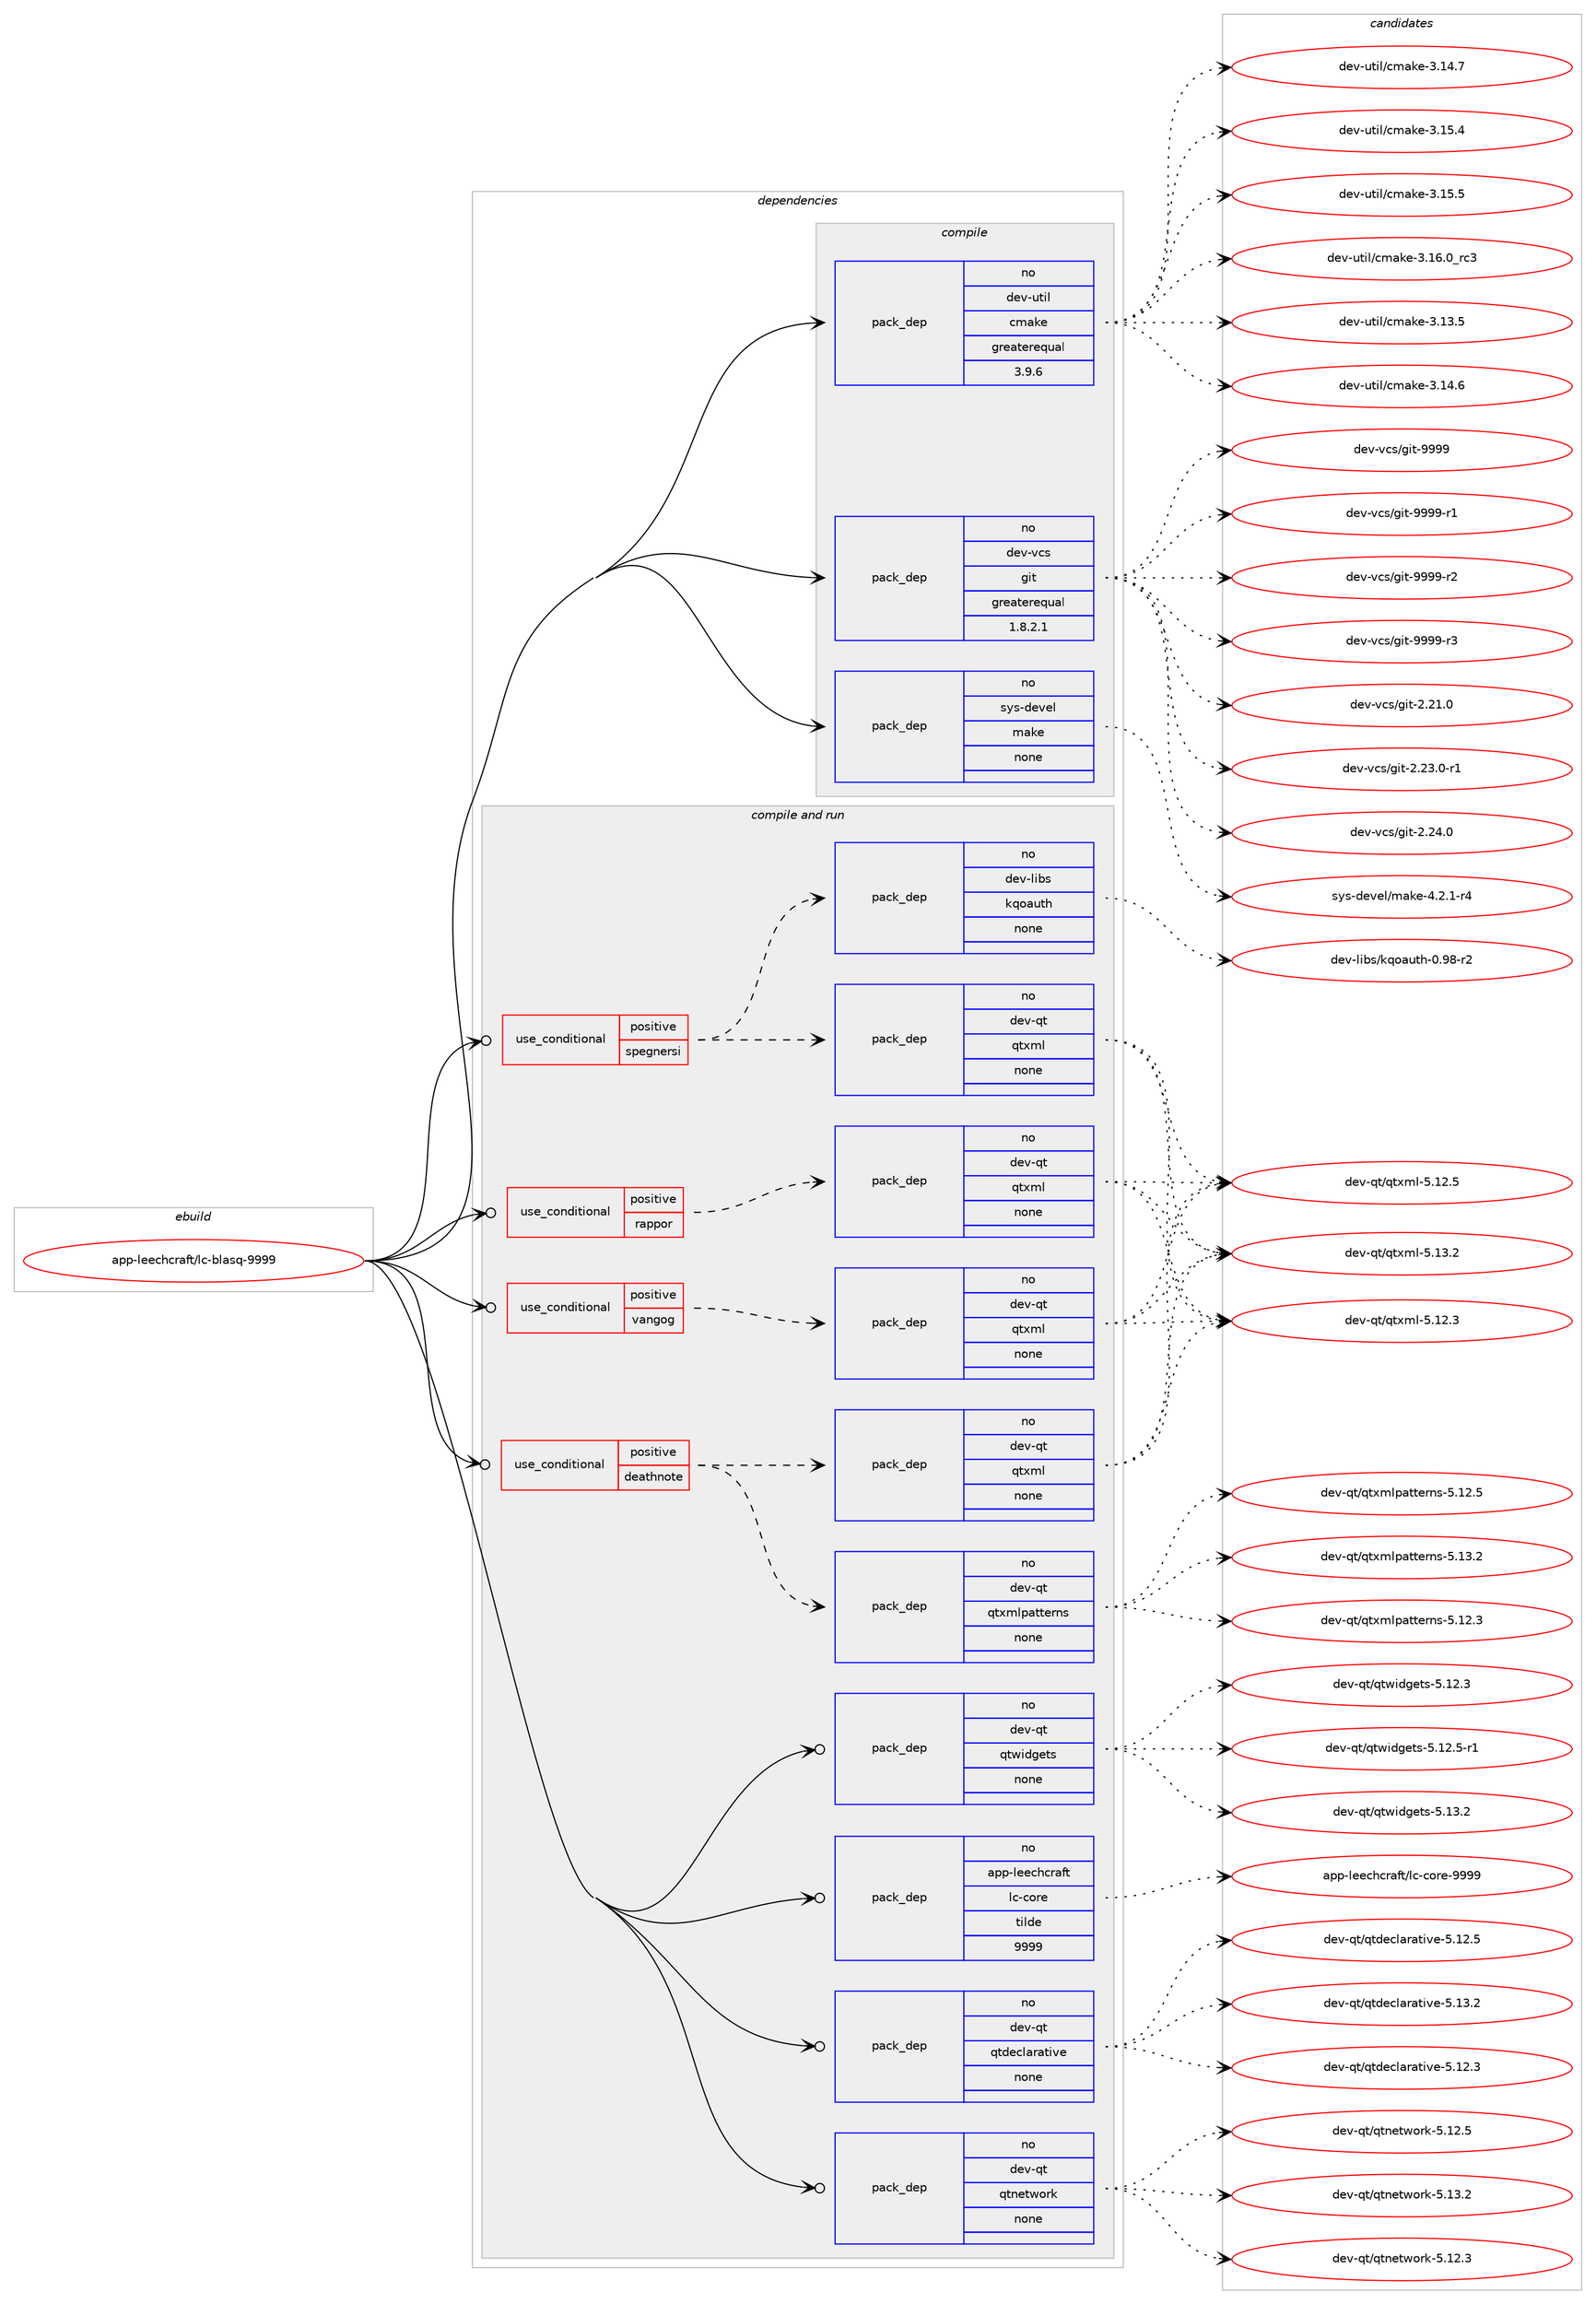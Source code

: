 digraph prolog {

# *************
# Graph options
# *************

newrank=true;
concentrate=true;
compound=true;
graph [rankdir=LR,fontname=Helvetica,fontsize=10,ranksep=1.5];#, ranksep=2.5, nodesep=0.2];
edge  [arrowhead=vee];
node  [fontname=Helvetica,fontsize=10];

# **********
# The ebuild
# **********

subgraph cluster_leftcol {
color=gray;
rank=same;
label=<<i>ebuild</i>>;
id [label="app-leechcraft/lc-blasq-9999", color=red, width=4, href="../app-leechcraft/lc-blasq-9999.svg"];
}

# ****************
# The dependencies
# ****************

subgraph cluster_midcol {
color=gray;
label=<<i>dependencies</i>>;
subgraph cluster_compile {
fillcolor="#eeeeee";
style=filled;
label=<<i>compile</i>>;
subgraph pack368823 {
dependency496405 [label=<<TABLE BORDER="0" CELLBORDER="1" CELLSPACING="0" CELLPADDING="4" WIDTH="220"><TR><TD ROWSPAN="6" CELLPADDING="30">pack_dep</TD></TR><TR><TD WIDTH="110">no</TD></TR><TR><TD>dev-util</TD></TR><TR><TD>cmake</TD></TR><TR><TD>greaterequal</TD></TR><TR><TD>3.9.6</TD></TR></TABLE>>, shape=none, color=blue];
}
id:e -> dependency496405:w [weight=20,style="solid",arrowhead="vee"];
subgraph pack368824 {
dependency496406 [label=<<TABLE BORDER="0" CELLBORDER="1" CELLSPACING="0" CELLPADDING="4" WIDTH="220"><TR><TD ROWSPAN="6" CELLPADDING="30">pack_dep</TD></TR><TR><TD WIDTH="110">no</TD></TR><TR><TD>dev-vcs</TD></TR><TR><TD>git</TD></TR><TR><TD>greaterequal</TD></TR><TR><TD>1.8.2.1</TD></TR></TABLE>>, shape=none, color=blue];
}
id:e -> dependency496406:w [weight=20,style="solid",arrowhead="vee"];
subgraph pack368825 {
dependency496407 [label=<<TABLE BORDER="0" CELLBORDER="1" CELLSPACING="0" CELLPADDING="4" WIDTH="220"><TR><TD ROWSPAN="6" CELLPADDING="30">pack_dep</TD></TR><TR><TD WIDTH="110">no</TD></TR><TR><TD>sys-devel</TD></TR><TR><TD>make</TD></TR><TR><TD>none</TD></TR><TR><TD></TD></TR></TABLE>>, shape=none, color=blue];
}
id:e -> dependency496407:w [weight=20,style="solid",arrowhead="vee"];
}
subgraph cluster_compileandrun {
fillcolor="#eeeeee";
style=filled;
label=<<i>compile and run</i>>;
subgraph cond118609 {
dependency496408 [label=<<TABLE BORDER="0" CELLBORDER="1" CELLSPACING="0" CELLPADDING="4"><TR><TD ROWSPAN="3" CELLPADDING="10">use_conditional</TD></TR><TR><TD>positive</TD></TR><TR><TD>deathnote</TD></TR></TABLE>>, shape=none, color=red];
subgraph pack368826 {
dependency496409 [label=<<TABLE BORDER="0" CELLBORDER="1" CELLSPACING="0" CELLPADDING="4" WIDTH="220"><TR><TD ROWSPAN="6" CELLPADDING="30">pack_dep</TD></TR><TR><TD WIDTH="110">no</TD></TR><TR><TD>dev-qt</TD></TR><TR><TD>qtxml</TD></TR><TR><TD>none</TD></TR><TR><TD></TD></TR></TABLE>>, shape=none, color=blue];
}
dependency496408:e -> dependency496409:w [weight=20,style="dashed",arrowhead="vee"];
subgraph pack368827 {
dependency496410 [label=<<TABLE BORDER="0" CELLBORDER="1" CELLSPACING="0" CELLPADDING="4" WIDTH="220"><TR><TD ROWSPAN="6" CELLPADDING="30">pack_dep</TD></TR><TR><TD WIDTH="110">no</TD></TR><TR><TD>dev-qt</TD></TR><TR><TD>qtxmlpatterns</TD></TR><TR><TD>none</TD></TR><TR><TD></TD></TR></TABLE>>, shape=none, color=blue];
}
dependency496408:e -> dependency496410:w [weight=20,style="dashed",arrowhead="vee"];
}
id:e -> dependency496408:w [weight=20,style="solid",arrowhead="odotvee"];
subgraph cond118610 {
dependency496411 [label=<<TABLE BORDER="0" CELLBORDER="1" CELLSPACING="0" CELLPADDING="4"><TR><TD ROWSPAN="3" CELLPADDING="10">use_conditional</TD></TR><TR><TD>positive</TD></TR><TR><TD>rappor</TD></TR></TABLE>>, shape=none, color=red];
subgraph pack368828 {
dependency496412 [label=<<TABLE BORDER="0" CELLBORDER="1" CELLSPACING="0" CELLPADDING="4" WIDTH="220"><TR><TD ROWSPAN="6" CELLPADDING="30">pack_dep</TD></TR><TR><TD WIDTH="110">no</TD></TR><TR><TD>dev-qt</TD></TR><TR><TD>qtxml</TD></TR><TR><TD>none</TD></TR><TR><TD></TD></TR></TABLE>>, shape=none, color=blue];
}
dependency496411:e -> dependency496412:w [weight=20,style="dashed",arrowhead="vee"];
}
id:e -> dependency496411:w [weight=20,style="solid",arrowhead="odotvee"];
subgraph cond118611 {
dependency496413 [label=<<TABLE BORDER="0" CELLBORDER="1" CELLSPACING="0" CELLPADDING="4"><TR><TD ROWSPAN="3" CELLPADDING="10">use_conditional</TD></TR><TR><TD>positive</TD></TR><TR><TD>spegnersi</TD></TR></TABLE>>, shape=none, color=red];
subgraph pack368829 {
dependency496414 [label=<<TABLE BORDER="0" CELLBORDER="1" CELLSPACING="0" CELLPADDING="4" WIDTH="220"><TR><TD ROWSPAN="6" CELLPADDING="30">pack_dep</TD></TR><TR><TD WIDTH="110">no</TD></TR><TR><TD>dev-libs</TD></TR><TR><TD>kqoauth</TD></TR><TR><TD>none</TD></TR><TR><TD></TD></TR></TABLE>>, shape=none, color=blue];
}
dependency496413:e -> dependency496414:w [weight=20,style="dashed",arrowhead="vee"];
subgraph pack368830 {
dependency496415 [label=<<TABLE BORDER="0" CELLBORDER="1" CELLSPACING="0" CELLPADDING="4" WIDTH="220"><TR><TD ROWSPAN="6" CELLPADDING="30">pack_dep</TD></TR><TR><TD WIDTH="110">no</TD></TR><TR><TD>dev-qt</TD></TR><TR><TD>qtxml</TD></TR><TR><TD>none</TD></TR><TR><TD></TD></TR></TABLE>>, shape=none, color=blue];
}
dependency496413:e -> dependency496415:w [weight=20,style="dashed",arrowhead="vee"];
}
id:e -> dependency496413:w [weight=20,style="solid",arrowhead="odotvee"];
subgraph cond118612 {
dependency496416 [label=<<TABLE BORDER="0" CELLBORDER="1" CELLSPACING="0" CELLPADDING="4"><TR><TD ROWSPAN="3" CELLPADDING="10">use_conditional</TD></TR><TR><TD>positive</TD></TR><TR><TD>vangog</TD></TR></TABLE>>, shape=none, color=red];
subgraph pack368831 {
dependency496417 [label=<<TABLE BORDER="0" CELLBORDER="1" CELLSPACING="0" CELLPADDING="4" WIDTH="220"><TR><TD ROWSPAN="6" CELLPADDING="30">pack_dep</TD></TR><TR><TD WIDTH="110">no</TD></TR><TR><TD>dev-qt</TD></TR><TR><TD>qtxml</TD></TR><TR><TD>none</TD></TR><TR><TD></TD></TR></TABLE>>, shape=none, color=blue];
}
dependency496416:e -> dependency496417:w [weight=20,style="dashed",arrowhead="vee"];
}
id:e -> dependency496416:w [weight=20,style="solid",arrowhead="odotvee"];
subgraph pack368832 {
dependency496418 [label=<<TABLE BORDER="0" CELLBORDER="1" CELLSPACING="0" CELLPADDING="4" WIDTH="220"><TR><TD ROWSPAN="6" CELLPADDING="30">pack_dep</TD></TR><TR><TD WIDTH="110">no</TD></TR><TR><TD>app-leechcraft</TD></TR><TR><TD>lc-core</TD></TR><TR><TD>tilde</TD></TR><TR><TD>9999</TD></TR></TABLE>>, shape=none, color=blue];
}
id:e -> dependency496418:w [weight=20,style="solid",arrowhead="odotvee"];
subgraph pack368833 {
dependency496419 [label=<<TABLE BORDER="0" CELLBORDER="1" CELLSPACING="0" CELLPADDING="4" WIDTH="220"><TR><TD ROWSPAN="6" CELLPADDING="30">pack_dep</TD></TR><TR><TD WIDTH="110">no</TD></TR><TR><TD>dev-qt</TD></TR><TR><TD>qtdeclarative</TD></TR><TR><TD>none</TD></TR><TR><TD></TD></TR></TABLE>>, shape=none, color=blue];
}
id:e -> dependency496419:w [weight=20,style="solid",arrowhead="odotvee"];
subgraph pack368834 {
dependency496420 [label=<<TABLE BORDER="0" CELLBORDER="1" CELLSPACING="0" CELLPADDING="4" WIDTH="220"><TR><TD ROWSPAN="6" CELLPADDING="30">pack_dep</TD></TR><TR><TD WIDTH="110">no</TD></TR><TR><TD>dev-qt</TD></TR><TR><TD>qtnetwork</TD></TR><TR><TD>none</TD></TR><TR><TD></TD></TR></TABLE>>, shape=none, color=blue];
}
id:e -> dependency496420:w [weight=20,style="solid",arrowhead="odotvee"];
subgraph pack368835 {
dependency496421 [label=<<TABLE BORDER="0" CELLBORDER="1" CELLSPACING="0" CELLPADDING="4" WIDTH="220"><TR><TD ROWSPAN="6" CELLPADDING="30">pack_dep</TD></TR><TR><TD WIDTH="110">no</TD></TR><TR><TD>dev-qt</TD></TR><TR><TD>qtwidgets</TD></TR><TR><TD>none</TD></TR><TR><TD></TD></TR></TABLE>>, shape=none, color=blue];
}
id:e -> dependency496421:w [weight=20,style="solid",arrowhead="odotvee"];
}
subgraph cluster_run {
fillcolor="#eeeeee";
style=filled;
label=<<i>run</i>>;
}
}

# **************
# The candidates
# **************

subgraph cluster_choices {
rank=same;
color=gray;
label=<<i>candidates</i>>;

subgraph choice368823 {
color=black;
nodesep=1;
choice1001011184511711610510847991099710710145514649514653 [label="dev-util/cmake-3.13.5", color=red, width=4,href="../dev-util/cmake-3.13.5.svg"];
choice1001011184511711610510847991099710710145514649524654 [label="dev-util/cmake-3.14.6", color=red, width=4,href="../dev-util/cmake-3.14.6.svg"];
choice1001011184511711610510847991099710710145514649524655 [label="dev-util/cmake-3.14.7", color=red, width=4,href="../dev-util/cmake-3.14.7.svg"];
choice1001011184511711610510847991099710710145514649534652 [label="dev-util/cmake-3.15.4", color=red, width=4,href="../dev-util/cmake-3.15.4.svg"];
choice1001011184511711610510847991099710710145514649534653 [label="dev-util/cmake-3.15.5", color=red, width=4,href="../dev-util/cmake-3.15.5.svg"];
choice1001011184511711610510847991099710710145514649544648951149951 [label="dev-util/cmake-3.16.0_rc3", color=red, width=4,href="../dev-util/cmake-3.16.0_rc3.svg"];
dependency496405:e -> choice1001011184511711610510847991099710710145514649514653:w [style=dotted,weight="100"];
dependency496405:e -> choice1001011184511711610510847991099710710145514649524654:w [style=dotted,weight="100"];
dependency496405:e -> choice1001011184511711610510847991099710710145514649524655:w [style=dotted,weight="100"];
dependency496405:e -> choice1001011184511711610510847991099710710145514649534652:w [style=dotted,weight="100"];
dependency496405:e -> choice1001011184511711610510847991099710710145514649534653:w [style=dotted,weight="100"];
dependency496405:e -> choice1001011184511711610510847991099710710145514649544648951149951:w [style=dotted,weight="100"];
}
subgraph choice368824 {
color=black;
nodesep=1;
choice10010111845118991154710310511645504650494648 [label="dev-vcs/git-2.21.0", color=red, width=4,href="../dev-vcs/git-2.21.0.svg"];
choice100101118451189911547103105116455046505146484511449 [label="dev-vcs/git-2.23.0-r1", color=red, width=4,href="../dev-vcs/git-2.23.0-r1.svg"];
choice10010111845118991154710310511645504650524648 [label="dev-vcs/git-2.24.0", color=red, width=4,href="../dev-vcs/git-2.24.0.svg"];
choice1001011184511899115471031051164557575757 [label="dev-vcs/git-9999", color=red, width=4,href="../dev-vcs/git-9999.svg"];
choice10010111845118991154710310511645575757574511449 [label="dev-vcs/git-9999-r1", color=red, width=4,href="../dev-vcs/git-9999-r1.svg"];
choice10010111845118991154710310511645575757574511450 [label="dev-vcs/git-9999-r2", color=red, width=4,href="../dev-vcs/git-9999-r2.svg"];
choice10010111845118991154710310511645575757574511451 [label="dev-vcs/git-9999-r3", color=red, width=4,href="../dev-vcs/git-9999-r3.svg"];
dependency496406:e -> choice10010111845118991154710310511645504650494648:w [style=dotted,weight="100"];
dependency496406:e -> choice100101118451189911547103105116455046505146484511449:w [style=dotted,weight="100"];
dependency496406:e -> choice10010111845118991154710310511645504650524648:w [style=dotted,weight="100"];
dependency496406:e -> choice1001011184511899115471031051164557575757:w [style=dotted,weight="100"];
dependency496406:e -> choice10010111845118991154710310511645575757574511449:w [style=dotted,weight="100"];
dependency496406:e -> choice10010111845118991154710310511645575757574511450:w [style=dotted,weight="100"];
dependency496406:e -> choice10010111845118991154710310511645575757574511451:w [style=dotted,weight="100"];
}
subgraph choice368825 {
color=black;
nodesep=1;
choice1151211154510010111810110847109971071014552465046494511452 [label="sys-devel/make-4.2.1-r4", color=red, width=4,href="../sys-devel/make-4.2.1-r4.svg"];
dependency496407:e -> choice1151211154510010111810110847109971071014552465046494511452:w [style=dotted,weight="100"];
}
subgraph choice368826 {
color=black;
nodesep=1;
choice100101118451131164711311612010910845534649504651 [label="dev-qt/qtxml-5.12.3", color=red, width=4,href="../dev-qt/qtxml-5.12.3.svg"];
choice100101118451131164711311612010910845534649504653 [label="dev-qt/qtxml-5.12.5", color=red, width=4,href="../dev-qt/qtxml-5.12.5.svg"];
choice100101118451131164711311612010910845534649514650 [label="dev-qt/qtxml-5.13.2", color=red, width=4,href="../dev-qt/qtxml-5.13.2.svg"];
dependency496409:e -> choice100101118451131164711311612010910845534649504651:w [style=dotted,weight="100"];
dependency496409:e -> choice100101118451131164711311612010910845534649504653:w [style=dotted,weight="100"];
dependency496409:e -> choice100101118451131164711311612010910845534649514650:w [style=dotted,weight="100"];
}
subgraph choice368827 {
color=black;
nodesep=1;
choice10010111845113116471131161201091081129711611610111411011545534649504651 [label="dev-qt/qtxmlpatterns-5.12.3", color=red, width=4,href="../dev-qt/qtxmlpatterns-5.12.3.svg"];
choice10010111845113116471131161201091081129711611610111411011545534649504653 [label="dev-qt/qtxmlpatterns-5.12.5", color=red, width=4,href="../dev-qt/qtxmlpatterns-5.12.5.svg"];
choice10010111845113116471131161201091081129711611610111411011545534649514650 [label="dev-qt/qtxmlpatterns-5.13.2", color=red, width=4,href="../dev-qt/qtxmlpatterns-5.13.2.svg"];
dependency496410:e -> choice10010111845113116471131161201091081129711611610111411011545534649504651:w [style=dotted,weight="100"];
dependency496410:e -> choice10010111845113116471131161201091081129711611610111411011545534649504653:w [style=dotted,weight="100"];
dependency496410:e -> choice10010111845113116471131161201091081129711611610111411011545534649514650:w [style=dotted,weight="100"];
}
subgraph choice368828 {
color=black;
nodesep=1;
choice100101118451131164711311612010910845534649504651 [label="dev-qt/qtxml-5.12.3", color=red, width=4,href="../dev-qt/qtxml-5.12.3.svg"];
choice100101118451131164711311612010910845534649504653 [label="dev-qt/qtxml-5.12.5", color=red, width=4,href="../dev-qt/qtxml-5.12.5.svg"];
choice100101118451131164711311612010910845534649514650 [label="dev-qt/qtxml-5.13.2", color=red, width=4,href="../dev-qt/qtxml-5.13.2.svg"];
dependency496412:e -> choice100101118451131164711311612010910845534649504651:w [style=dotted,weight="100"];
dependency496412:e -> choice100101118451131164711311612010910845534649504653:w [style=dotted,weight="100"];
dependency496412:e -> choice100101118451131164711311612010910845534649514650:w [style=dotted,weight="100"];
}
subgraph choice368829 {
color=black;
nodesep=1;
choice1001011184510810598115471071131119711711610445484657564511450 [label="dev-libs/kqoauth-0.98-r2", color=red, width=4,href="../dev-libs/kqoauth-0.98-r2.svg"];
dependency496414:e -> choice1001011184510810598115471071131119711711610445484657564511450:w [style=dotted,weight="100"];
}
subgraph choice368830 {
color=black;
nodesep=1;
choice100101118451131164711311612010910845534649504651 [label="dev-qt/qtxml-5.12.3", color=red, width=4,href="../dev-qt/qtxml-5.12.3.svg"];
choice100101118451131164711311612010910845534649504653 [label="dev-qt/qtxml-5.12.5", color=red, width=4,href="../dev-qt/qtxml-5.12.5.svg"];
choice100101118451131164711311612010910845534649514650 [label="dev-qt/qtxml-5.13.2", color=red, width=4,href="../dev-qt/qtxml-5.13.2.svg"];
dependency496415:e -> choice100101118451131164711311612010910845534649504651:w [style=dotted,weight="100"];
dependency496415:e -> choice100101118451131164711311612010910845534649504653:w [style=dotted,weight="100"];
dependency496415:e -> choice100101118451131164711311612010910845534649514650:w [style=dotted,weight="100"];
}
subgraph choice368831 {
color=black;
nodesep=1;
choice100101118451131164711311612010910845534649504651 [label="dev-qt/qtxml-5.12.3", color=red, width=4,href="../dev-qt/qtxml-5.12.3.svg"];
choice100101118451131164711311612010910845534649504653 [label="dev-qt/qtxml-5.12.5", color=red, width=4,href="../dev-qt/qtxml-5.12.5.svg"];
choice100101118451131164711311612010910845534649514650 [label="dev-qt/qtxml-5.13.2", color=red, width=4,href="../dev-qt/qtxml-5.13.2.svg"];
dependency496417:e -> choice100101118451131164711311612010910845534649504651:w [style=dotted,weight="100"];
dependency496417:e -> choice100101118451131164711311612010910845534649504653:w [style=dotted,weight="100"];
dependency496417:e -> choice100101118451131164711311612010910845534649514650:w [style=dotted,weight="100"];
}
subgraph choice368832 {
color=black;
nodesep=1;
choice9711211245108101101991049911497102116471089945991111141014557575757 [label="app-leechcraft/lc-core-9999", color=red, width=4,href="../app-leechcraft/lc-core-9999.svg"];
dependency496418:e -> choice9711211245108101101991049911497102116471089945991111141014557575757:w [style=dotted,weight="100"];
}
subgraph choice368833 {
color=black;
nodesep=1;
choice100101118451131164711311610010199108971149711610511810145534649504651 [label="dev-qt/qtdeclarative-5.12.3", color=red, width=4,href="../dev-qt/qtdeclarative-5.12.3.svg"];
choice100101118451131164711311610010199108971149711610511810145534649504653 [label="dev-qt/qtdeclarative-5.12.5", color=red, width=4,href="../dev-qt/qtdeclarative-5.12.5.svg"];
choice100101118451131164711311610010199108971149711610511810145534649514650 [label="dev-qt/qtdeclarative-5.13.2", color=red, width=4,href="../dev-qt/qtdeclarative-5.13.2.svg"];
dependency496419:e -> choice100101118451131164711311610010199108971149711610511810145534649504651:w [style=dotted,weight="100"];
dependency496419:e -> choice100101118451131164711311610010199108971149711610511810145534649504653:w [style=dotted,weight="100"];
dependency496419:e -> choice100101118451131164711311610010199108971149711610511810145534649514650:w [style=dotted,weight="100"];
}
subgraph choice368834 {
color=black;
nodesep=1;
choice100101118451131164711311611010111611911111410745534649504651 [label="dev-qt/qtnetwork-5.12.3", color=red, width=4,href="../dev-qt/qtnetwork-5.12.3.svg"];
choice100101118451131164711311611010111611911111410745534649504653 [label="dev-qt/qtnetwork-5.12.5", color=red, width=4,href="../dev-qt/qtnetwork-5.12.5.svg"];
choice100101118451131164711311611010111611911111410745534649514650 [label="dev-qt/qtnetwork-5.13.2", color=red, width=4,href="../dev-qt/qtnetwork-5.13.2.svg"];
dependency496420:e -> choice100101118451131164711311611010111611911111410745534649504651:w [style=dotted,weight="100"];
dependency496420:e -> choice100101118451131164711311611010111611911111410745534649504653:w [style=dotted,weight="100"];
dependency496420:e -> choice100101118451131164711311611010111611911111410745534649514650:w [style=dotted,weight="100"];
}
subgraph choice368835 {
color=black;
nodesep=1;
choice100101118451131164711311611910510010310111611545534649504651 [label="dev-qt/qtwidgets-5.12.3", color=red, width=4,href="../dev-qt/qtwidgets-5.12.3.svg"];
choice1001011184511311647113116119105100103101116115455346495046534511449 [label="dev-qt/qtwidgets-5.12.5-r1", color=red, width=4,href="../dev-qt/qtwidgets-5.12.5-r1.svg"];
choice100101118451131164711311611910510010310111611545534649514650 [label="dev-qt/qtwidgets-5.13.2", color=red, width=4,href="../dev-qt/qtwidgets-5.13.2.svg"];
dependency496421:e -> choice100101118451131164711311611910510010310111611545534649504651:w [style=dotted,weight="100"];
dependency496421:e -> choice1001011184511311647113116119105100103101116115455346495046534511449:w [style=dotted,weight="100"];
dependency496421:e -> choice100101118451131164711311611910510010310111611545534649514650:w [style=dotted,weight="100"];
}
}

}
